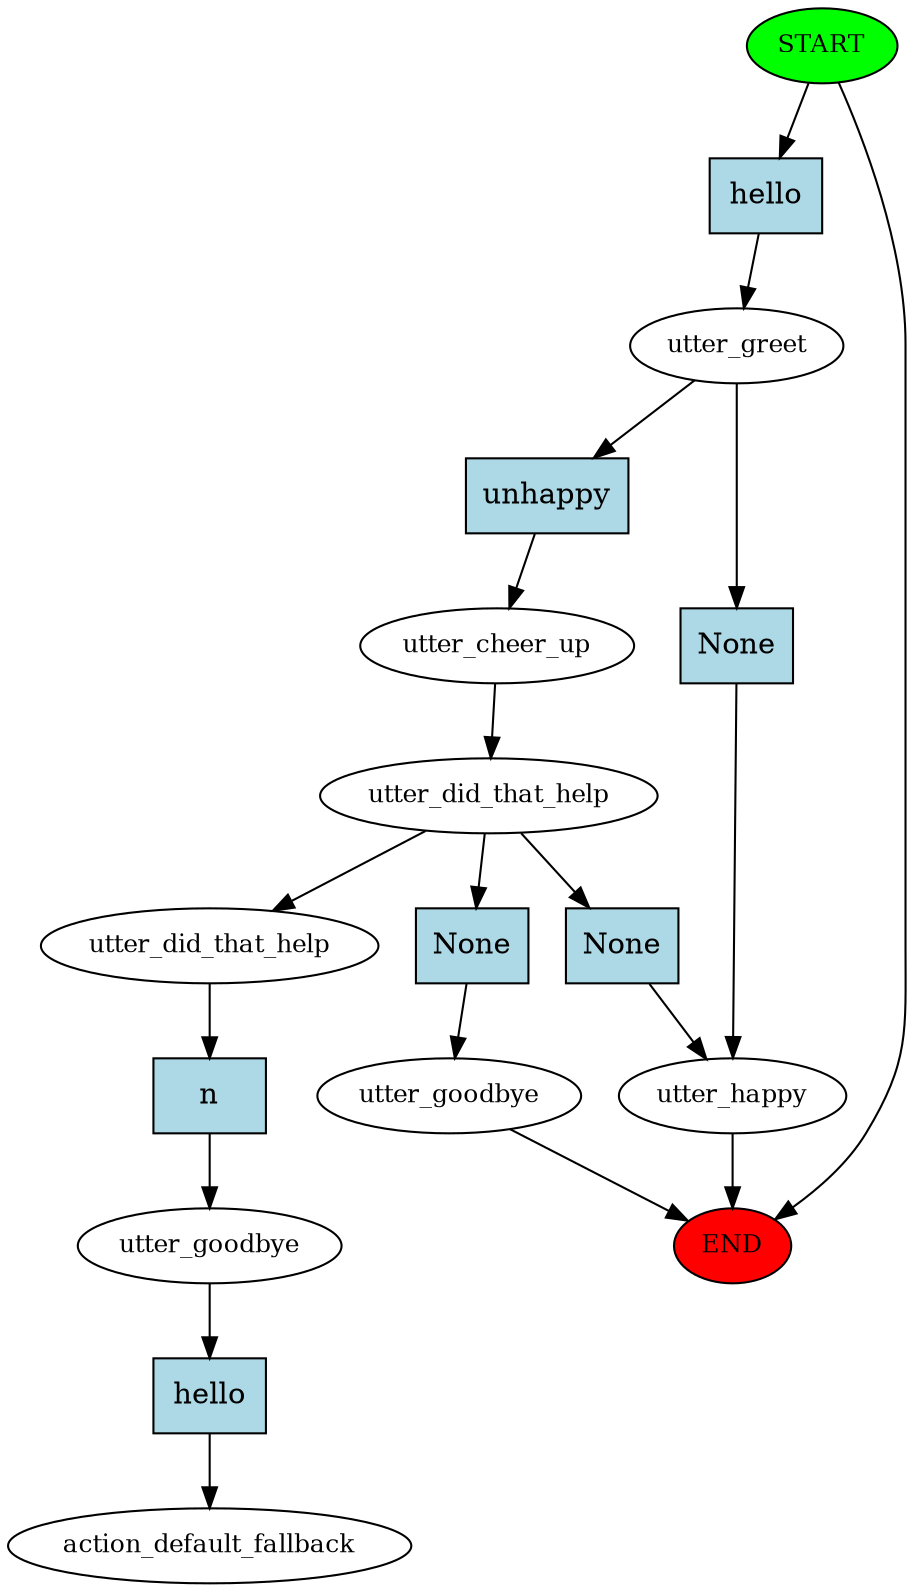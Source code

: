 digraph  {
0 [class="start active", fillcolor=green, fontsize=12, label=START, style=filled];
"-1" [class=end, fillcolor=red, fontsize=12, label=END, style=filled];
1 [class=active, fontsize=12, label=utter_greet];
2 [class="", fontsize=12, label=utter_happy];
4 [class=active, fontsize=12, label=utter_cheer_up];
5 [class=active, fontsize=12, label=utter_did_that_help];
10 [class="", fontsize=12, label=utter_goodbye];
14 [class=active, fontsize=12, label=utter_did_that_help];
15 [class=active, fontsize=12, label=utter_goodbye];
16 [class="dashed active", fontsize=12, label=action_default_fallback];
17 [class="intent active", fillcolor=lightblue, label=hello, shape=rect, style=filled];
18 [class=intent, fillcolor=lightblue, label=None, shape=rect, style=filled];
19 [class="intent active", fillcolor=lightblue, label=unhappy, shape=rect, style=filled];
20 [class=intent, fillcolor=lightblue, label=None, shape=rect, style=filled];
21 [class=intent, fillcolor=lightblue, label=None, shape=rect, style=filled];
22 [class="intent active", fillcolor=lightblue, label=n, shape=rect, style=filled];
23 [class="intent active", fillcolor=lightblue, label=hello, shape=rect, style=filled];
0 -> "-1"  [class="", key=NONE, label=""];
0 -> 17  [class=active, key=0];
1 -> 18  [class="", key=0];
1 -> 19  [class=active, key=0];
2 -> "-1"  [class="", key=NONE, label=""];
4 -> 5  [class=active, key=NONE, label=""];
5 -> 14  [class=active, key=NONE, label=""];
5 -> 20  [class="", key=0];
5 -> 21  [class="", key=0];
10 -> "-1"  [class="", key=NONE, label=""];
14 -> 22  [class=active, key=0];
15 -> 23  [class=active, key=0];
17 -> 1  [class=active, key=0];
18 -> 2  [class="", key=0];
19 -> 4  [class=active, key=0];
20 -> 2  [class="", key=0];
21 -> 10  [class="", key=0];
22 -> 15  [class=active, key=0];
23 -> 16  [class=active, key=0];
}
